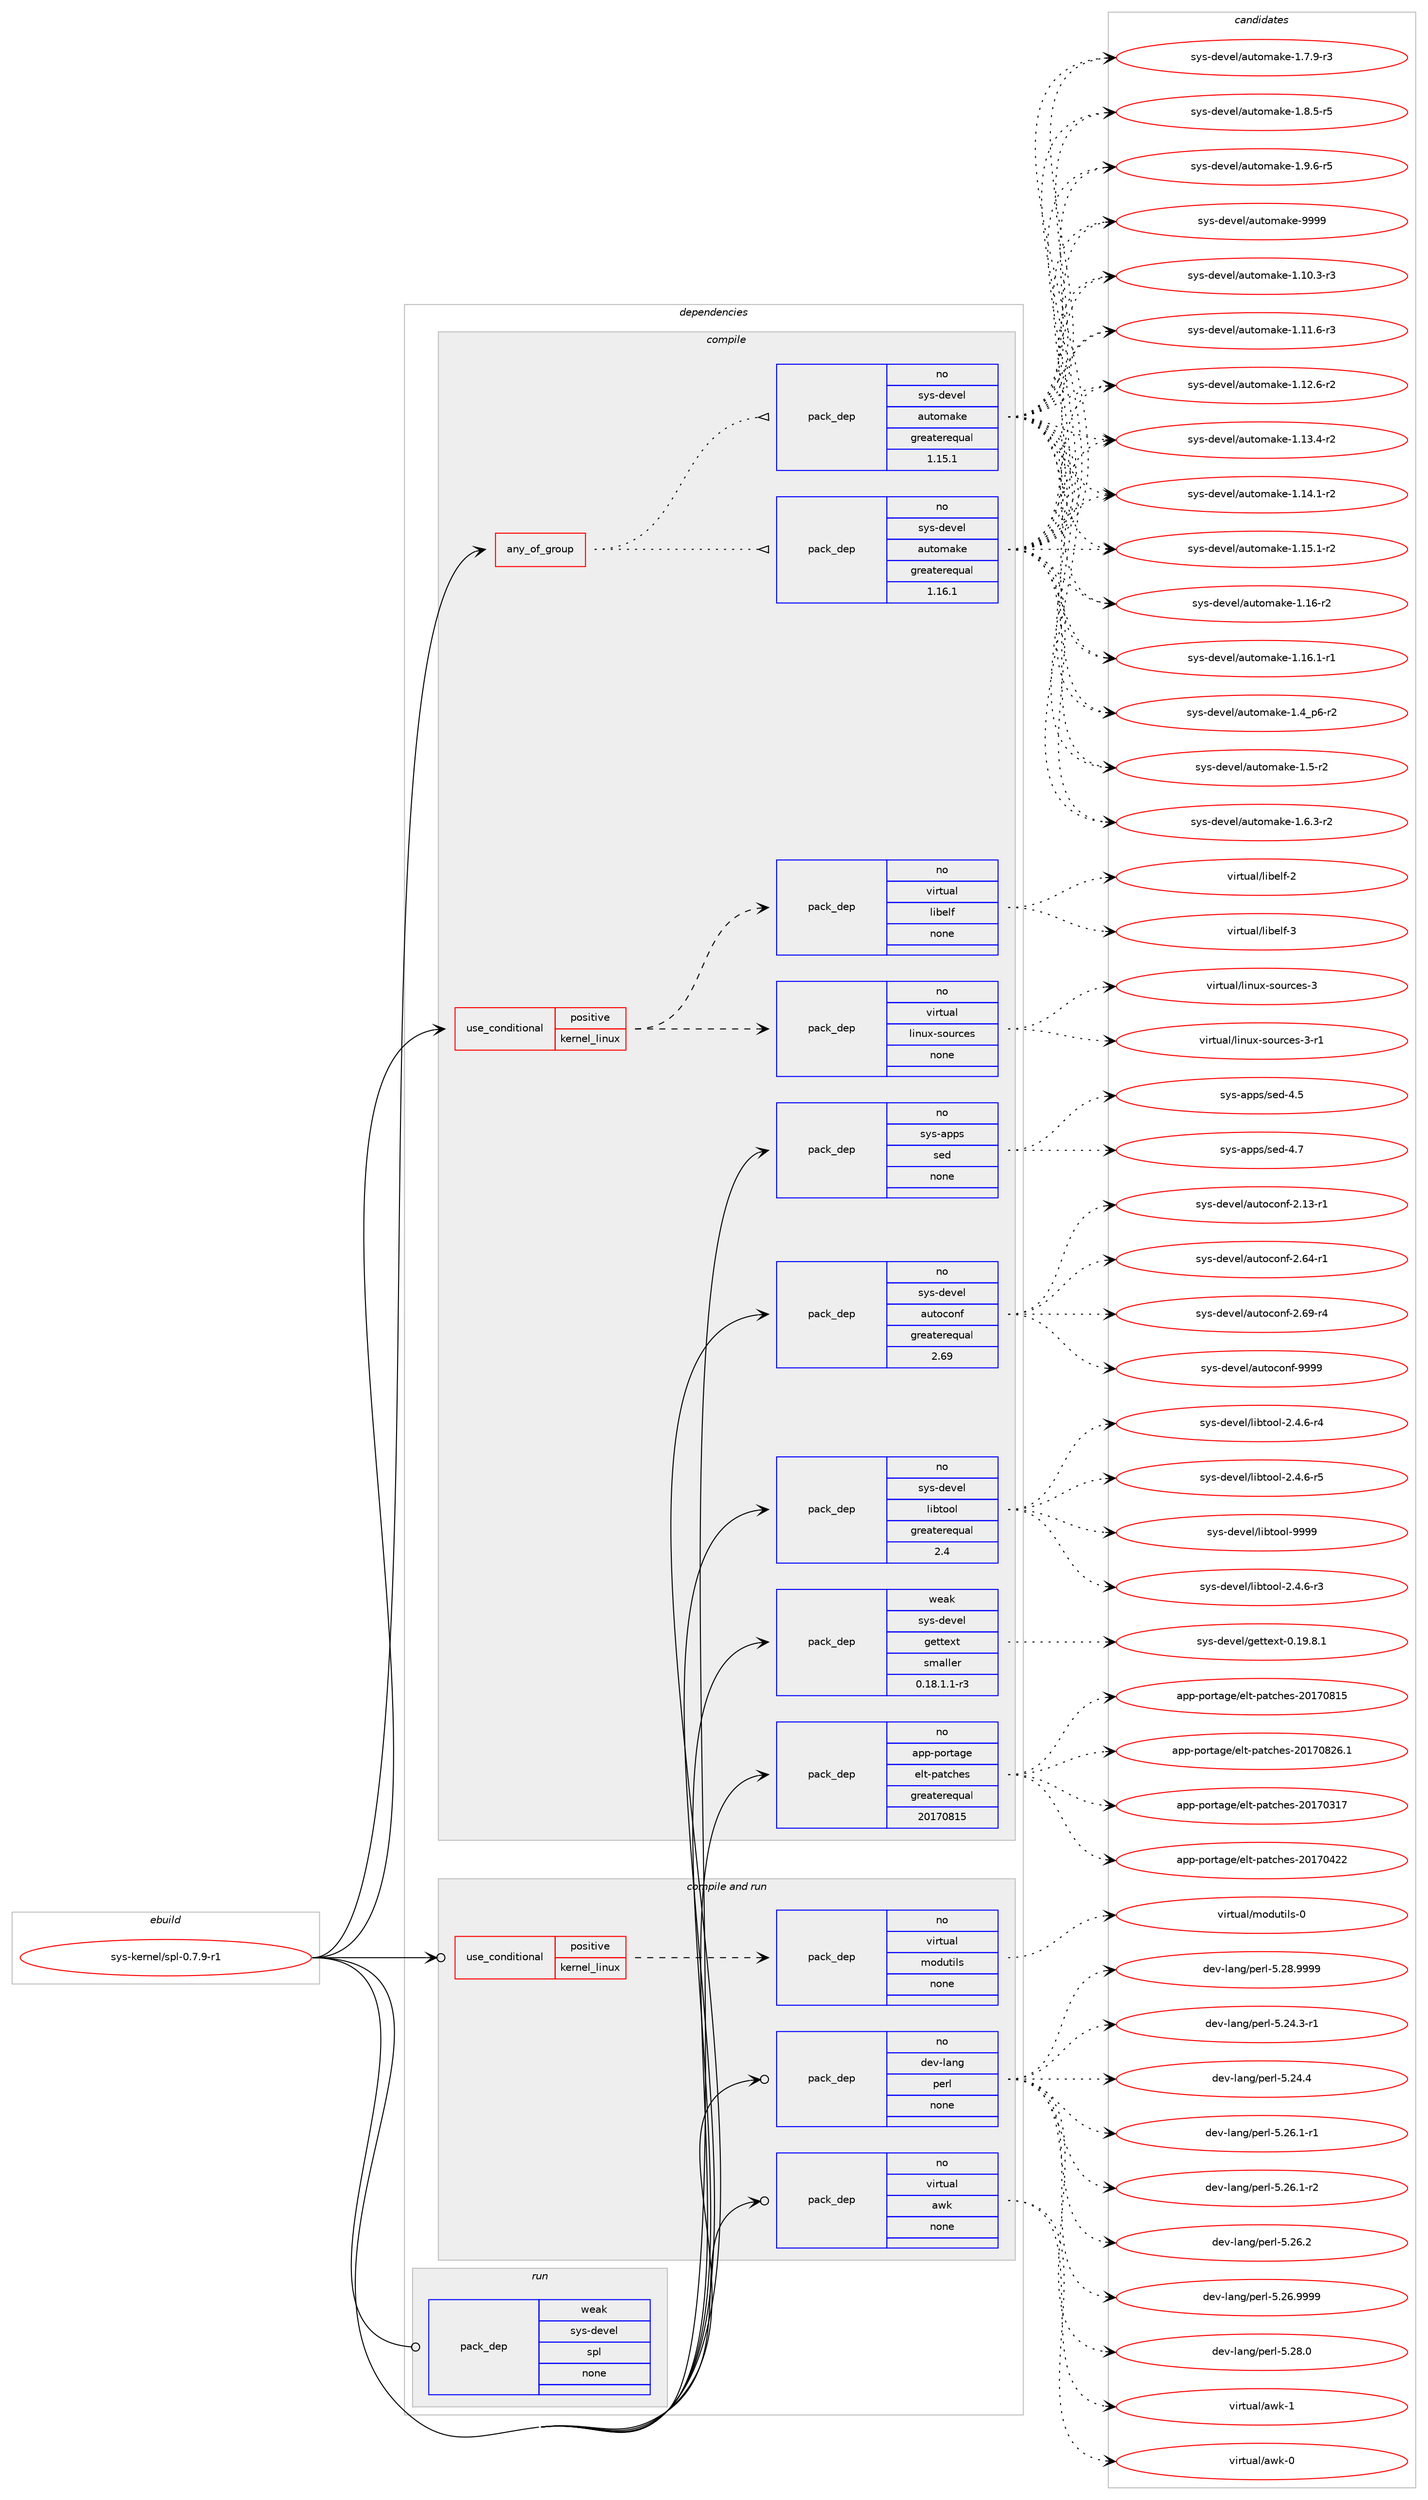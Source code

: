 digraph prolog {

# *************
# Graph options
# *************

newrank=true;
concentrate=true;
compound=true;
graph [rankdir=LR,fontname=Helvetica,fontsize=10,ranksep=1.5];#, ranksep=2.5, nodesep=0.2];
edge  [arrowhead=vee];
node  [fontname=Helvetica,fontsize=10];

# **********
# The ebuild
# **********

subgraph cluster_leftcol {
color=gray;
rank=same;
label=<<i>ebuild</i>>;
id [label="sys-kernel/spl-0.7.9-r1", color=red, width=4, href="../sys-kernel/spl-0.7.9-r1.svg"];
}

# ****************
# The dependencies
# ****************

subgraph cluster_midcol {
color=gray;
label=<<i>dependencies</i>>;
subgraph cluster_compile {
fillcolor="#eeeeee";
style=filled;
label=<<i>compile</i>>;
subgraph any27605 {
dependency1736064 [label=<<TABLE BORDER="0" CELLBORDER="1" CELLSPACING="0" CELLPADDING="4"><TR><TD CELLPADDING="10">any_of_group</TD></TR></TABLE>>, shape=none, color=red];subgraph pack1246147 {
dependency1736065 [label=<<TABLE BORDER="0" CELLBORDER="1" CELLSPACING="0" CELLPADDING="4" WIDTH="220"><TR><TD ROWSPAN="6" CELLPADDING="30">pack_dep</TD></TR><TR><TD WIDTH="110">no</TD></TR><TR><TD>sys-devel</TD></TR><TR><TD>automake</TD></TR><TR><TD>greaterequal</TD></TR><TR><TD>1.16.1</TD></TR></TABLE>>, shape=none, color=blue];
}
dependency1736064:e -> dependency1736065:w [weight=20,style="dotted",arrowhead="oinv"];
subgraph pack1246148 {
dependency1736066 [label=<<TABLE BORDER="0" CELLBORDER="1" CELLSPACING="0" CELLPADDING="4" WIDTH="220"><TR><TD ROWSPAN="6" CELLPADDING="30">pack_dep</TD></TR><TR><TD WIDTH="110">no</TD></TR><TR><TD>sys-devel</TD></TR><TR><TD>automake</TD></TR><TR><TD>greaterequal</TD></TR><TR><TD>1.15.1</TD></TR></TABLE>>, shape=none, color=blue];
}
dependency1736064:e -> dependency1736066:w [weight=20,style="dotted",arrowhead="oinv"];
}
id:e -> dependency1736064:w [weight=20,style="solid",arrowhead="vee"];
subgraph cond461394 {
dependency1736067 [label=<<TABLE BORDER="0" CELLBORDER="1" CELLSPACING="0" CELLPADDING="4"><TR><TD ROWSPAN="3" CELLPADDING="10">use_conditional</TD></TR><TR><TD>positive</TD></TR><TR><TD>kernel_linux</TD></TR></TABLE>>, shape=none, color=red];
subgraph pack1246149 {
dependency1736068 [label=<<TABLE BORDER="0" CELLBORDER="1" CELLSPACING="0" CELLPADDING="4" WIDTH="220"><TR><TD ROWSPAN="6" CELLPADDING="30">pack_dep</TD></TR><TR><TD WIDTH="110">no</TD></TR><TR><TD>virtual</TD></TR><TR><TD>linux-sources</TD></TR><TR><TD>none</TD></TR><TR><TD></TD></TR></TABLE>>, shape=none, color=blue];
}
dependency1736067:e -> dependency1736068:w [weight=20,style="dashed",arrowhead="vee"];
subgraph pack1246150 {
dependency1736069 [label=<<TABLE BORDER="0" CELLBORDER="1" CELLSPACING="0" CELLPADDING="4" WIDTH="220"><TR><TD ROWSPAN="6" CELLPADDING="30">pack_dep</TD></TR><TR><TD WIDTH="110">no</TD></TR><TR><TD>virtual</TD></TR><TR><TD>libelf</TD></TR><TR><TD>none</TD></TR><TR><TD></TD></TR></TABLE>>, shape=none, color=blue];
}
dependency1736067:e -> dependency1736069:w [weight=20,style="dashed",arrowhead="vee"];
}
id:e -> dependency1736067:w [weight=20,style="solid",arrowhead="vee"];
subgraph pack1246151 {
dependency1736070 [label=<<TABLE BORDER="0" CELLBORDER="1" CELLSPACING="0" CELLPADDING="4" WIDTH="220"><TR><TD ROWSPAN="6" CELLPADDING="30">pack_dep</TD></TR><TR><TD WIDTH="110">no</TD></TR><TR><TD>app-portage</TD></TR><TR><TD>elt-patches</TD></TR><TR><TD>greaterequal</TD></TR><TR><TD>20170815</TD></TR></TABLE>>, shape=none, color=blue];
}
id:e -> dependency1736070:w [weight=20,style="solid",arrowhead="vee"];
subgraph pack1246152 {
dependency1736071 [label=<<TABLE BORDER="0" CELLBORDER="1" CELLSPACING="0" CELLPADDING="4" WIDTH="220"><TR><TD ROWSPAN="6" CELLPADDING="30">pack_dep</TD></TR><TR><TD WIDTH="110">no</TD></TR><TR><TD>sys-apps</TD></TR><TR><TD>sed</TD></TR><TR><TD>none</TD></TR><TR><TD></TD></TR></TABLE>>, shape=none, color=blue];
}
id:e -> dependency1736071:w [weight=20,style="solid",arrowhead="vee"];
subgraph pack1246153 {
dependency1736072 [label=<<TABLE BORDER="0" CELLBORDER="1" CELLSPACING="0" CELLPADDING="4" WIDTH="220"><TR><TD ROWSPAN="6" CELLPADDING="30">pack_dep</TD></TR><TR><TD WIDTH="110">no</TD></TR><TR><TD>sys-devel</TD></TR><TR><TD>autoconf</TD></TR><TR><TD>greaterequal</TD></TR><TR><TD>2.69</TD></TR></TABLE>>, shape=none, color=blue];
}
id:e -> dependency1736072:w [weight=20,style="solid",arrowhead="vee"];
subgraph pack1246154 {
dependency1736073 [label=<<TABLE BORDER="0" CELLBORDER="1" CELLSPACING="0" CELLPADDING="4" WIDTH="220"><TR><TD ROWSPAN="6" CELLPADDING="30">pack_dep</TD></TR><TR><TD WIDTH="110">no</TD></TR><TR><TD>sys-devel</TD></TR><TR><TD>libtool</TD></TR><TR><TD>greaterequal</TD></TR><TR><TD>2.4</TD></TR></TABLE>>, shape=none, color=blue];
}
id:e -> dependency1736073:w [weight=20,style="solid",arrowhead="vee"];
subgraph pack1246155 {
dependency1736074 [label=<<TABLE BORDER="0" CELLBORDER="1" CELLSPACING="0" CELLPADDING="4" WIDTH="220"><TR><TD ROWSPAN="6" CELLPADDING="30">pack_dep</TD></TR><TR><TD WIDTH="110">weak</TD></TR><TR><TD>sys-devel</TD></TR><TR><TD>gettext</TD></TR><TR><TD>smaller</TD></TR><TR><TD>0.18.1.1-r3</TD></TR></TABLE>>, shape=none, color=blue];
}
id:e -> dependency1736074:w [weight=20,style="solid",arrowhead="vee"];
}
subgraph cluster_compileandrun {
fillcolor="#eeeeee";
style=filled;
label=<<i>compile and run</i>>;
subgraph cond461395 {
dependency1736075 [label=<<TABLE BORDER="0" CELLBORDER="1" CELLSPACING="0" CELLPADDING="4"><TR><TD ROWSPAN="3" CELLPADDING="10">use_conditional</TD></TR><TR><TD>positive</TD></TR><TR><TD>kernel_linux</TD></TR></TABLE>>, shape=none, color=red];
subgraph pack1246156 {
dependency1736076 [label=<<TABLE BORDER="0" CELLBORDER="1" CELLSPACING="0" CELLPADDING="4" WIDTH="220"><TR><TD ROWSPAN="6" CELLPADDING="30">pack_dep</TD></TR><TR><TD WIDTH="110">no</TD></TR><TR><TD>virtual</TD></TR><TR><TD>modutils</TD></TR><TR><TD>none</TD></TR><TR><TD></TD></TR></TABLE>>, shape=none, color=blue];
}
dependency1736075:e -> dependency1736076:w [weight=20,style="dashed",arrowhead="vee"];
}
id:e -> dependency1736075:w [weight=20,style="solid",arrowhead="odotvee"];
subgraph pack1246157 {
dependency1736077 [label=<<TABLE BORDER="0" CELLBORDER="1" CELLSPACING="0" CELLPADDING="4" WIDTH="220"><TR><TD ROWSPAN="6" CELLPADDING="30">pack_dep</TD></TR><TR><TD WIDTH="110">no</TD></TR><TR><TD>dev-lang</TD></TR><TR><TD>perl</TD></TR><TR><TD>none</TD></TR><TR><TD></TD></TR></TABLE>>, shape=none, color=blue];
}
id:e -> dependency1736077:w [weight=20,style="solid",arrowhead="odotvee"];
subgraph pack1246158 {
dependency1736078 [label=<<TABLE BORDER="0" CELLBORDER="1" CELLSPACING="0" CELLPADDING="4" WIDTH="220"><TR><TD ROWSPAN="6" CELLPADDING="30">pack_dep</TD></TR><TR><TD WIDTH="110">no</TD></TR><TR><TD>virtual</TD></TR><TR><TD>awk</TD></TR><TR><TD>none</TD></TR><TR><TD></TD></TR></TABLE>>, shape=none, color=blue];
}
id:e -> dependency1736078:w [weight=20,style="solid",arrowhead="odotvee"];
}
subgraph cluster_run {
fillcolor="#eeeeee";
style=filled;
label=<<i>run</i>>;
subgraph pack1246159 {
dependency1736079 [label=<<TABLE BORDER="0" CELLBORDER="1" CELLSPACING="0" CELLPADDING="4" WIDTH="220"><TR><TD ROWSPAN="6" CELLPADDING="30">pack_dep</TD></TR><TR><TD WIDTH="110">weak</TD></TR><TR><TD>sys-devel</TD></TR><TR><TD>spl</TD></TR><TR><TD>none</TD></TR><TR><TD></TD></TR></TABLE>>, shape=none, color=blue];
}
id:e -> dependency1736079:w [weight=20,style="solid",arrowhead="odot"];
}
}

# **************
# The candidates
# **************

subgraph cluster_choices {
rank=same;
color=gray;
label=<<i>candidates</i>>;

subgraph choice1246147 {
color=black;
nodesep=1;
choice11512111545100101118101108479711711611110997107101454946494846514511451 [label="sys-devel/automake-1.10.3-r3", color=red, width=4,href="../sys-devel/automake-1.10.3-r3.svg"];
choice11512111545100101118101108479711711611110997107101454946494946544511451 [label="sys-devel/automake-1.11.6-r3", color=red, width=4,href="../sys-devel/automake-1.11.6-r3.svg"];
choice11512111545100101118101108479711711611110997107101454946495046544511450 [label="sys-devel/automake-1.12.6-r2", color=red, width=4,href="../sys-devel/automake-1.12.6-r2.svg"];
choice11512111545100101118101108479711711611110997107101454946495146524511450 [label="sys-devel/automake-1.13.4-r2", color=red, width=4,href="../sys-devel/automake-1.13.4-r2.svg"];
choice11512111545100101118101108479711711611110997107101454946495246494511450 [label="sys-devel/automake-1.14.1-r2", color=red, width=4,href="../sys-devel/automake-1.14.1-r2.svg"];
choice11512111545100101118101108479711711611110997107101454946495346494511450 [label="sys-devel/automake-1.15.1-r2", color=red, width=4,href="../sys-devel/automake-1.15.1-r2.svg"];
choice1151211154510010111810110847971171161111099710710145494649544511450 [label="sys-devel/automake-1.16-r2", color=red, width=4,href="../sys-devel/automake-1.16-r2.svg"];
choice11512111545100101118101108479711711611110997107101454946495446494511449 [label="sys-devel/automake-1.16.1-r1", color=red, width=4,href="../sys-devel/automake-1.16.1-r1.svg"];
choice115121115451001011181011084797117116111109971071014549465295112544511450 [label="sys-devel/automake-1.4_p6-r2", color=red, width=4,href="../sys-devel/automake-1.4_p6-r2.svg"];
choice11512111545100101118101108479711711611110997107101454946534511450 [label="sys-devel/automake-1.5-r2", color=red, width=4,href="../sys-devel/automake-1.5-r2.svg"];
choice115121115451001011181011084797117116111109971071014549465446514511450 [label="sys-devel/automake-1.6.3-r2", color=red, width=4,href="../sys-devel/automake-1.6.3-r2.svg"];
choice115121115451001011181011084797117116111109971071014549465546574511451 [label="sys-devel/automake-1.7.9-r3", color=red, width=4,href="../sys-devel/automake-1.7.9-r3.svg"];
choice115121115451001011181011084797117116111109971071014549465646534511453 [label="sys-devel/automake-1.8.5-r5", color=red, width=4,href="../sys-devel/automake-1.8.5-r5.svg"];
choice115121115451001011181011084797117116111109971071014549465746544511453 [label="sys-devel/automake-1.9.6-r5", color=red, width=4,href="../sys-devel/automake-1.9.6-r5.svg"];
choice115121115451001011181011084797117116111109971071014557575757 [label="sys-devel/automake-9999", color=red, width=4,href="../sys-devel/automake-9999.svg"];
dependency1736065:e -> choice11512111545100101118101108479711711611110997107101454946494846514511451:w [style=dotted,weight="100"];
dependency1736065:e -> choice11512111545100101118101108479711711611110997107101454946494946544511451:w [style=dotted,weight="100"];
dependency1736065:e -> choice11512111545100101118101108479711711611110997107101454946495046544511450:w [style=dotted,weight="100"];
dependency1736065:e -> choice11512111545100101118101108479711711611110997107101454946495146524511450:w [style=dotted,weight="100"];
dependency1736065:e -> choice11512111545100101118101108479711711611110997107101454946495246494511450:w [style=dotted,weight="100"];
dependency1736065:e -> choice11512111545100101118101108479711711611110997107101454946495346494511450:w [style=dotted,weight="100"];
dependency1736065:e -> choice1151211154510010111810110847971171161111099710710145494649544511450:w [style=dotted,weight="100"];
dependency1736065:e -> choice11512111545100101118101108479711711611110997107101454946495446494511449:w [style=dotted,weight="100"];
dependency1736065:e -> choice115121115451001011181011084797117116111109971071014549465295112544511450:w [style=dotted,weight="100"];
dependency1736065:e -> choice11512111545100101118101108479711711611110997107101454946534511450:w [style=dotted,weight="100"];
dependency1736065:e -> choice115121115451001011181011084797117116111109971071014549465446514511450:w [style=dotted,weight="100"];
dependency1736065:e -> choice115121115451001011181011084797117116111109971071014549465546574511451:w [style=dotted,weight="100"];
dependency1736065:e -> choice115121115451001011181011084797117116111109971071014549465646534511453:w [style=dotted,weight="100"];
dependency1736065:e -> choice115121115451001011181011084797117116111109971071014549465746544511453:w [style=dotted,weight="100"];
dependency1736065:e -> choice115121115451001011181011084797117116111109971071014557575757:w [style=dotted,weight="100"];
}
subgraph choice1246148 {
color=black;
nodesep=1;
choice11512111545100101118101108479711711611110997107101454946494846514511451 [label="sys-devel/automake-1.10.3-r3", color=red, width=4,href="../sys-devel/automake-1.10.3-r3.svg"];
choice11512111545100101118101108479711711611110997107101454946494946544511451 [label="sys-devel/automake-1.11.6-r3", color=red, width=4,href="../sys-devel/automake-1.11.6-r3.svg"];
choice11512111545100101118101108479711711611110997107101454946495046544511450 [label="sys-devel/automake-1.12.6-r2", color=red, width=4,href="../sys-devel/automake-1.12.6-r2.svg"];
choice11512111545100101118101108479711711611110997107101454946495146524511450 [label="sys-devel/automake-1.13.4-r2", color=red, width=4,href="../sys-devel/automake-1.13.4-r2.svg"];
choice11512111545100101118101108479711711611110997107101454946495246494511450 [label="sys-devel/automake-1.14.1-r2", color=red, width=4,href="../sys-devel/automake-1.14.1-r2.svg"];
choice11512111545100101118101108479711711611110997107101454946495346494511450 [label="sys-devel/automake-1.15.1-r2", color=red, width=4,href="../sys-devel/automake-1.15.1-r2.svg"];
choice1151211154510010111810110847971171161111099710710145494649544511450 [label="sys-devel/automake-1.16-r2", color=red, width=4,href="../sys-devel/automake-1.16-r2.svg"];
choice11512111545100101118101108479711711611110997107101454946495446494511449 [label="sys-devel/automake-1.16.1-r1", color=red, width=4,href="../sys-devel/automake-1.16.1-r1.svg"];
choice115121115451001011181011084797117116111109971071014549465295112544511450 [label="sys-devel/automake-1.4_p6-r2", color=red, width=4,href="../sys-devel/automake-1.4_p6-r2.svg"];
choice11512111545100101118101108479711711611110997107101454946534511450 [label="sys-devel/automake-1.5-r2", color=red, width=4,href="../sys-devel/automake-1.5-r2.svg"];
choice115121115451001011181011084797117116111109971071014549465446514511450 [label="sys-devel/automake-1.6.3-r2", color=red, width=4,href="../sys-devel/automake-1.6.3-r2.svg"];
choice115121115451001011181011084797117116111109971071014549465546574511451 [label="sys-devel/automake-1.7.9-r3", color=red, width=4,href="../sys-devel/automake-1.7.9-r3.svg"];
choice115121115451001011181011084797117116111109971071014549465646534511453 [label="sys-devel/automake-1.8.5-r5", color=red, width=4,href="../sys-devel/automake-1.8.5-r5.svg"];
choice115121115451001011181011084797117116111109971071014549465746544511453 [label="sys-devel/automake-1.9.6-r5", color=red, width=4,href="../sys-devel/automake-1.9.6-r5.svg"];
choice115121115451001011181011084797117116111109971071014557575757 [label="sys-devel/automake-9999", color=red, width=4,href="../sys-devel/automake-9999.svg"];
dependency1736066:e -> choice11512111545100101118101108479711711611110997107101454946494846514511451:w [style=dotted,weight="100"];
dependency1736066:e -> choice11512111545100101118101108479711711611110997107101454946494946544511451:w [style=dotted,weight="100"];
dependency1736066:e -> choice11512111545100101118101108479711711611110997107101454946495046544511450:w [style=dotted,weight="100"];
dependency1736066:e -> choice11512111545100101118101108479711711611110997107101454946495146524511450:w [style=dotted,weight="100"];
dependency1736066:e -> choice11512111545100101118101108479711711611110997107101454946495246494511450:w [style=dotted,weight="100"];
dependency1736066:e -> choice11512111545100101118101108479711711611110997107101454946495346494511450:w [style=dotted,weight="100"];
dependency1736066:e -> choice1151211154510010111810110847971171161111099710710145494649544511450:w [style=dotted,weight="100"];
dependency1736066:e -> choice11512111545100101118101108479711711611110997107101454946495446494511449:w [style=dotted,weight="100"];
dependency1736066:e -> choice115121115451001011181011084797117116111109971071014549465295112544511450:w [style=dotted,weight="100"];
dependency1736066:e -> choice11512111545100101118101108479711711611110997107101454946534511450:w [style=dotted,weight="100"];
dependency1736066:e -> choice115121115451001011181011084797117116111109971071014549465446514511450:w [style=dotted,weight="100"];
dependency1736066:e -> choice115121115451001011181011084797117116111109971071014549465546574511451:w [style=dotted,weight="100"];
dependency1736066:e -> choice115121115451001011181011084797117116111109971071014549465646534511453:w [style=dotted,weight="100"];
dependency1736066:e -> choice115121115451001011181011084797117116111109971071014549465746544511453:w [style=dotted,weight="100"];
dependency1736066:e -> choice115121115451001011181011084797117116111109971071014557575757:w [style=dotted,weight="100"];
}
subgraph choice1246149 {
color=black;
nodesep=1;
choice118105114116117971084710810511011712045115111117114991011154551 [label="virtual/linux-sources-3", color=red, width=4,href="../virtual/linux-sources-3.svg"];
choice1181051141161179710847108105110117120451151111171149910111545514511449 [label="virtual/linux-sources-3-r1", color=red, width=4,href="../virtual/linux-sources-3-r1.svg"];
dependency1736068:e -> choice118105114116117971084710810511011712045115111117114991011154551:w [style=dotted,weight="100"];
dependency1736068:e -> choice1181051141161179710847108105110117120451151111171149910111545514511449:w [style=dotted,weight="100"];
}
subgraph choice1246150 {
color=black;
nodesep=1;
choice1181051141161179710847108105981011081024550 [label="virtual/libelf-2", color=red, width=4,href="../virtual/libelf-2.svg"];
choice1181051141161179710847108105981011081024551 [label="virtual/libelf-3", color=red, width=4,href="../virtual/libelf-3.svg"];
dependency1736069:e -> choice1181051141161179710847108105981011081024550:w [style=dotted,weight="100"];
dependency1736069:e -> choice1181051141161179710847108105981011081024551:w [style=dotted,weight="100"];
}
subgraph choice1246151 {
color=black;
nodesep=1;
choice97112112451121111141169710310147101108116451129711699104101115455048495548514955 [label="app-portage/elt-patches-20170317", color=red, width=4,href="../app-portage/elt-patches-20170317.svg"];
choice97112112451121111141169710310147101108116451129711699104101115455048495548525050 [label="app-portage/elt-patches-20170422", color=red, width=4,href="../app-portage/elt-patches-20170422.svg"];
choice97112112451121111141169710310147101108116451129711699104101115455048495548564953 [label="app-portage/elt-patches-20170815", color=red, width=4,href="../app-portage/elt-patches-20170815.svg"];
choice971121124511211111411697103101471011081164511297116991041011154550484955485650544649 [label="app-portage/elt-patches-20170826.1", color=red, width=4,href="../app-portage/elt-patches-20170826.1.svg"];
dependency1736070:e -> choice97112112451121111141169710310147101108116451129711699104101115455048495548514955:w [style=dotted,weight="100"];
dependency1736070:e -> choice97112112451121111141169710310147101108116451129711699104101115455048495548525050:w [style=dotted,weight="100"];
dependency1736070:e -> choice97112112451121111141169710310147101108116451129711699104101115455048495548564953:w [style=dotted,weight="100"];
dependency1736070:e -> choice971121124511211111411697103101471011081164511297116991041011154550484955485650544649:w [style=dotted,weight="100"];
}
subgraph choice1246152 {
color=black;
nodesep=1;
choice11512111545971121121154711510110045524653 [label="sys-apps/sed-4.5", color=red, width=4,href="../sys-apps/sed-4.5.svg"];
choice11512111545971121121154711510110045524655 [label="sys-apps/sed-4.7", color=red, width=4,href="../sys-apps/sed-4.7.svg"];
dependency1736071:e -> choice11512111545971121121154711510110045524653:w [style=dotted,weight="100"];
dependency1736071:e -> choice11512111545971121121154711510110045524655:w [style=dotted,weight="100"];
}
subgraph choice1246153 {
color=black;
nodesep=1;
choice1151211154510010111810110847971171161119911111010245504649514511449 [label="sys-devel/autoconf-2.13-r1", color=red, width=4,href="../sys-devel/autoconf-2.13-r1.svg"];
choice1151211154510010111810110847971171161119911111010245504654524511449 [label="sys-devel/autoconf-2.64-r1", color=red, width=4,href="../sys-devel/autoconf-2.64-r1.svg"];
choice1151211154510010111810110847971171161119911111010245504654574511452 [label="sys-devel/autoconf-2.69-r4", color=red, width=4,href="../sys-devel/autoconf-2.69-r4.svg"];
choice115121115451001011181011084797117116111991111101024557575757 [label="sys-devel/autoconf-9999", color=red, width=4,href="../sys-devel/autoconf-9999.svg"];
dependency1736072:e -> choice1151211154510010111810110847971171161119911111010245504649514511449:w [style=dotted,weight="100"];
dependency1736072:e -> choice1151211154510010111810110847971171161119911111010245504654524511449:w [style=dotted,weight="100"];
dependency1736072:e -> choice1151211154510010111810110847971171161119911111010245504654574511452:w [style=dotted,weight="100"];
dependency1736072:e -> choice115121115451001011181011084797117116111991111101024557575757:w [style=dotted,weight="100"];
}
subgraph choice1246154 {
color=black;
nodesep=1;
choice1151211154510010111810110847108105981161111111084550465246544511451 [label="sys-devel/libtool-2.4.6-r3", color=red, width=4,href="../sys-devel/libtool-2.4.6-r3.svg"];
choice1151211154510010111810110847108105981161111111084550465246544511452 [label="sys-devel/libtool-2.4.6-r4", color=red, width=4,href="../sys-devel/libtool-2.4.6-r4.svg"];
choice1151211154510010111810110847108105981161111111084550465246544511453 [label="sys-devel/libtool-2.4.6-r5", color=red, width=4,href="../sys-devel/libtool-2.4.6-r5.svg"];
choice1151211154510010111810110847108105981161111111084557575757 [label="sys-devel/libtool-9999", color=red, width=4,href="../sys-devel/libtool-9999.svg"];
dependency1736073:e -> choice1151211154510010111810110847108105981161111111084550465246544511451:w [style=dotted,weight="100"];
dependency1736073:e -> choice1151211154510010111810110847108105981161111111084550465246544511452:w [style=dotted,weight="100"];
dependency1736073:e -> choice1151211154510010111810110847108105981161111111084550465246544511453:w [style=dotted,weight="100"];
dependency1736073:e -> choice1151211154510010111810110847108105981161111111084557575757:w [style=dotted,weight="100"];
}
subgraph choice1246155 {
color=black;
nodesep=1;
choice1151211154510010111810110847103101116116101120116454846495746564649 [label="sys-devel/gettext-0.19.8.1", color=red, width=4,href="../sys-devel/gettext-0.19.8.1.svg"];
dependency1736074:e -> choice1151211154510010111810110847103101116116101120116454846495746564649:w [style=dotted,weight="100"];
}
subgraph choice1246156 {
color=black;
nodesep=1;
choice11810511411611797108471091111001171161051081154548 [label="virtual/modutils-0", color=red, width=4,href="../virtual/modutils-0.svg"];
dependency1736076:e -> choice11810511411611797108471091111001171161051081154548:w [style=dotted,weight="100"];
}
subgraph choice1246157 {
color=black;
nodesep=1;
choice100101118451089711010347112101114108455346505246514511449 [label="dev-lang/perl-5.24.3-r1", color=red, width=4,href="../dev-lang/perl-5.24.3-r1.svg"];
choice10010111845108971101034711210111410845534650524652 [label="dev-lang/perl-5.24.4", color=red, width=4,href="../dev-lang/perl-5.24.4.svg"];
choice100101118451089711010347112101114108455346505446494511449 [label="dev-lang/perl-5.26.1-r1", color=red, width=4,href="../dev-lang/perl-5.26.1-r1.svg"];
choice100101118451089711010347112101114108455346505446494511450 [label="dev-lang/perl-5.26.1-r2", color=red, width=4,href="../dev-lang/perl-5.26.1-r2.svg"];
choice10010111845108971101034711210111410845534650544650 [label="dev-lang/perl-5.26.2", color=red, width=4,href="../dev-lang/perl-5.26.2.svg"];
choice10010111845108971101034711210111410845534650544657575757 [label="dev-lang/perl-5.26.9999", color=red, width=4,href="../dev-lang/perl-5.26.9999.svg"];
choice10010111845108971101034711210111410845534650564648 [label="dev-lang/perl-5.28.0", color=red, width=4,href="../dev-lang/perl-5.28.0.svg"];
choice10010111845108971101034711210111410845534650564657575757 [label="dev-lang/perl-5.28.9999", color=red, width=4,href="../dev-lang/perl-5.28.9999.svg"];
dependency1736077:e -> choice100101118451089711010347112101114108455346505246514511449:w [style=dotted,weight="100"];
dependency1736077:e -> choice10010111845108971101034711210111410845534650524652:w [style=dotted,weight="100"];
dependency1736077:e -> choice100101118451089711010347112101114108455346505446494511449:w [style=dotted,weight="100"];
dependency1736077:e -> choice100101118451089711010347112101114108455346505446494511450:w [style=dotted,weight="100"];
dependency1736077:e -> choice10010111845108971101034711210111410845534650544650:w [style=dotted,weight="100"];
dependency1736077:e -> choice10010111845108971101034711210111410845534650544657575757:w [style=dotted,weight="100"];
dependency1736077:e -> choice10010111845108971101034711210111410845534650564648:w [style=dotted,weight="100"];
dependency1736077:e -> choice10010111845108971101034711210111410845534650564657575757:w [style=dotted,weight="100"];
}
subgraph choice1246158 {
color=black;
nodesep=1;
choice1181051141161179710847971191074548 [label="virtual/awk-0", color=red, width=4,href="../virtual/awk-0.svg"];
choice1181051141161179710847971191074549 [label="virtual/awk-1", color=red, width=4,href="../virtual/awk-1.svg"];
dependency1736078:e -> choice1181051141161179710847971191074548:w [style=dotted,weight="100"];
dependency1736078:e -> choice1181051141161179710847971191074549:w [style=dotted,weight="100"];
}
subgraph choice1246159 {
color=black;
nodesep=1;
}
}

}
